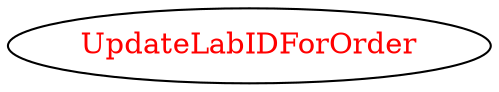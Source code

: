 digraph dependencyGraph {
 concentrate=true;
 ranksep="2.0";
 rankdir="LR"; 
 splines="ortho";
"UpdateLabIDForOrder" [fontcolor="red"];
}